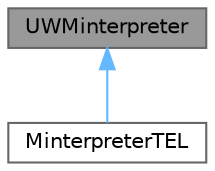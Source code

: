digraph "UWMinterpreter"
{
 // LATEX_PDF_SIZE
  bgcolor="transparent";
  edge [fontname=Helvetica,fontsize=10,labelfontname=Helvetica,labelfontsize=10];
  node [fontname=Helvetica,fontsize=10,shape=box,height=0.2,width=0.4];
  Node1 [id="Node000001",label="UWMinterpreter",height=0.2,width=0.4,color="gray40", fillcolor="grey60", style="filled", fontcolor="black",tooltip="This class is in charge of building/parsing the necessary messages to make the UWMdriver able to comm..."];
  Node1 -> Node2 [id="edge1_Node000001_Node000002",dir="back",color="steelblue1",style="solid",tooltip=" "];
  Node2 [id="Node000002",label="MinterpreterTEL",height=0.2,width=0.4,color="gray40", fillcolor="white", style="filled",URL="$classMinterpreterTEL.html",tooltip="Class used to build and parse TELEGRAMS (this class derives UWMinterpreter); currently,..."];
}
